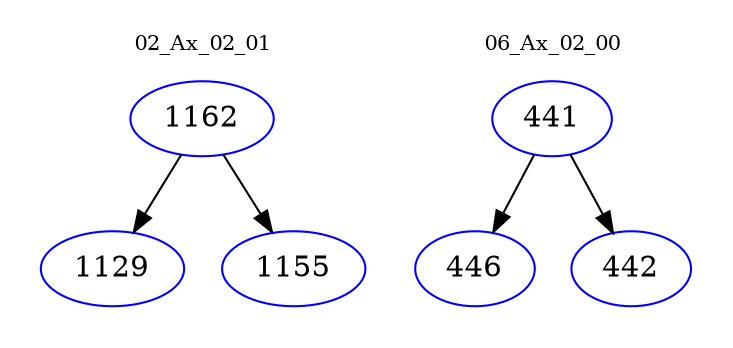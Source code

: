 digraph{
subgraph cluster_0 {
color = white
label = "02_Ax_02_01";
fontsize=10;
T0_1162 [label="1162", color="blue"]
T0_1162 -> T0_1129 [color="black"]
T0_1129 [label="1129", color="blue"]
T0_1162 -> T0_1155 [color="black"]
T0_1155 [label="1155", color="blue"]
}
subgraph cluster_1 {
color = white
label = "06_Ax_02_00";
fontsize=10;
T1_441 [label="441", color="blue"]
T1_441 -> T1_446 [color="black"]
T1_446 [label="446", color="blue"]
T1_441 -> T1_442 [color="black"]
T1_442 [label="442", color="blue"]
}
}
